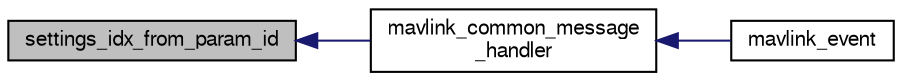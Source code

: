 digraph "settings_idx_from_param_id"
{
  edge [fontname="FreeSans",fontsize="10",labelfontname="FreeSans",labelfontsize="10"];
  node [fontname="FreeSans",fontsize="10",shape=record];
  rankdir="LR";
  Node1 [label="settings_idx_from_param_id",height=0.2,width=0.4,color="black", fillcolor="grey75", style="filled", fontcolor="black"];
  Node1 -> Node2 [dir="back",color="midnightblue",fontsize="10",style="solid",fontname="FreeSans"];
  Node2 [label="mavlink_common_message\l_handler",height=0.2,width=0.4,color="black", fillcolor="white", style="filled",URL="$mavlink_8c.html#a92b02fdeb899791573ef52506deb653c"];
  Node2 -> Node3 [dir="back",color="midnightblue",fontsize="10",style="solid",fontname="FreeSans"];
  Node3 [label="mavlink_event",height=0.2,width=0.4,color="black", fillcolor="white", style="filled",URL="$mavlink_8h.html#aca06c0aea877a0d9c57a5e16cee711d7",tooltip="Event MAVLink calls. "];
}
